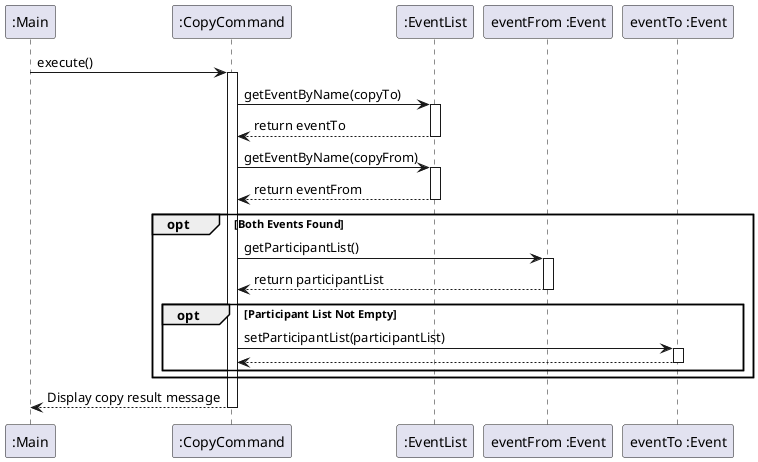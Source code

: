 @startuml
participant ":Main" as Main
participant ":CopyCommand" as CC
participant ":EventList" as EL
participant "eventFrom :Event" as SourceEvent
participant "eventTo :Event" as DestEvent

Main -> CC: execute()
activate CC

CC -> EL: getEventByName(copyTo)
activate EL
EL --> CC: return eventTo
deactivate EL

CC -> EL: getEventByName(copyFrom)
activate EL
EL --> CC: return eventFrom
deactivate EL

opt Both Events Found
    CC -> SourceEvent: getParticipantList()
    activate SourceEvent
    SourceEvent --> CC: return participantList
    deactivate SourceEvent

    opt Participant List Not Empty
        CC -> DestEvent: setParticipantList(participantList)
        activate DestEvent
        DestEvent --> CC
        deactivate DestEvent
    end opt

end opt

CC --> Main: Display copy result message
deactivate CC

@enduml